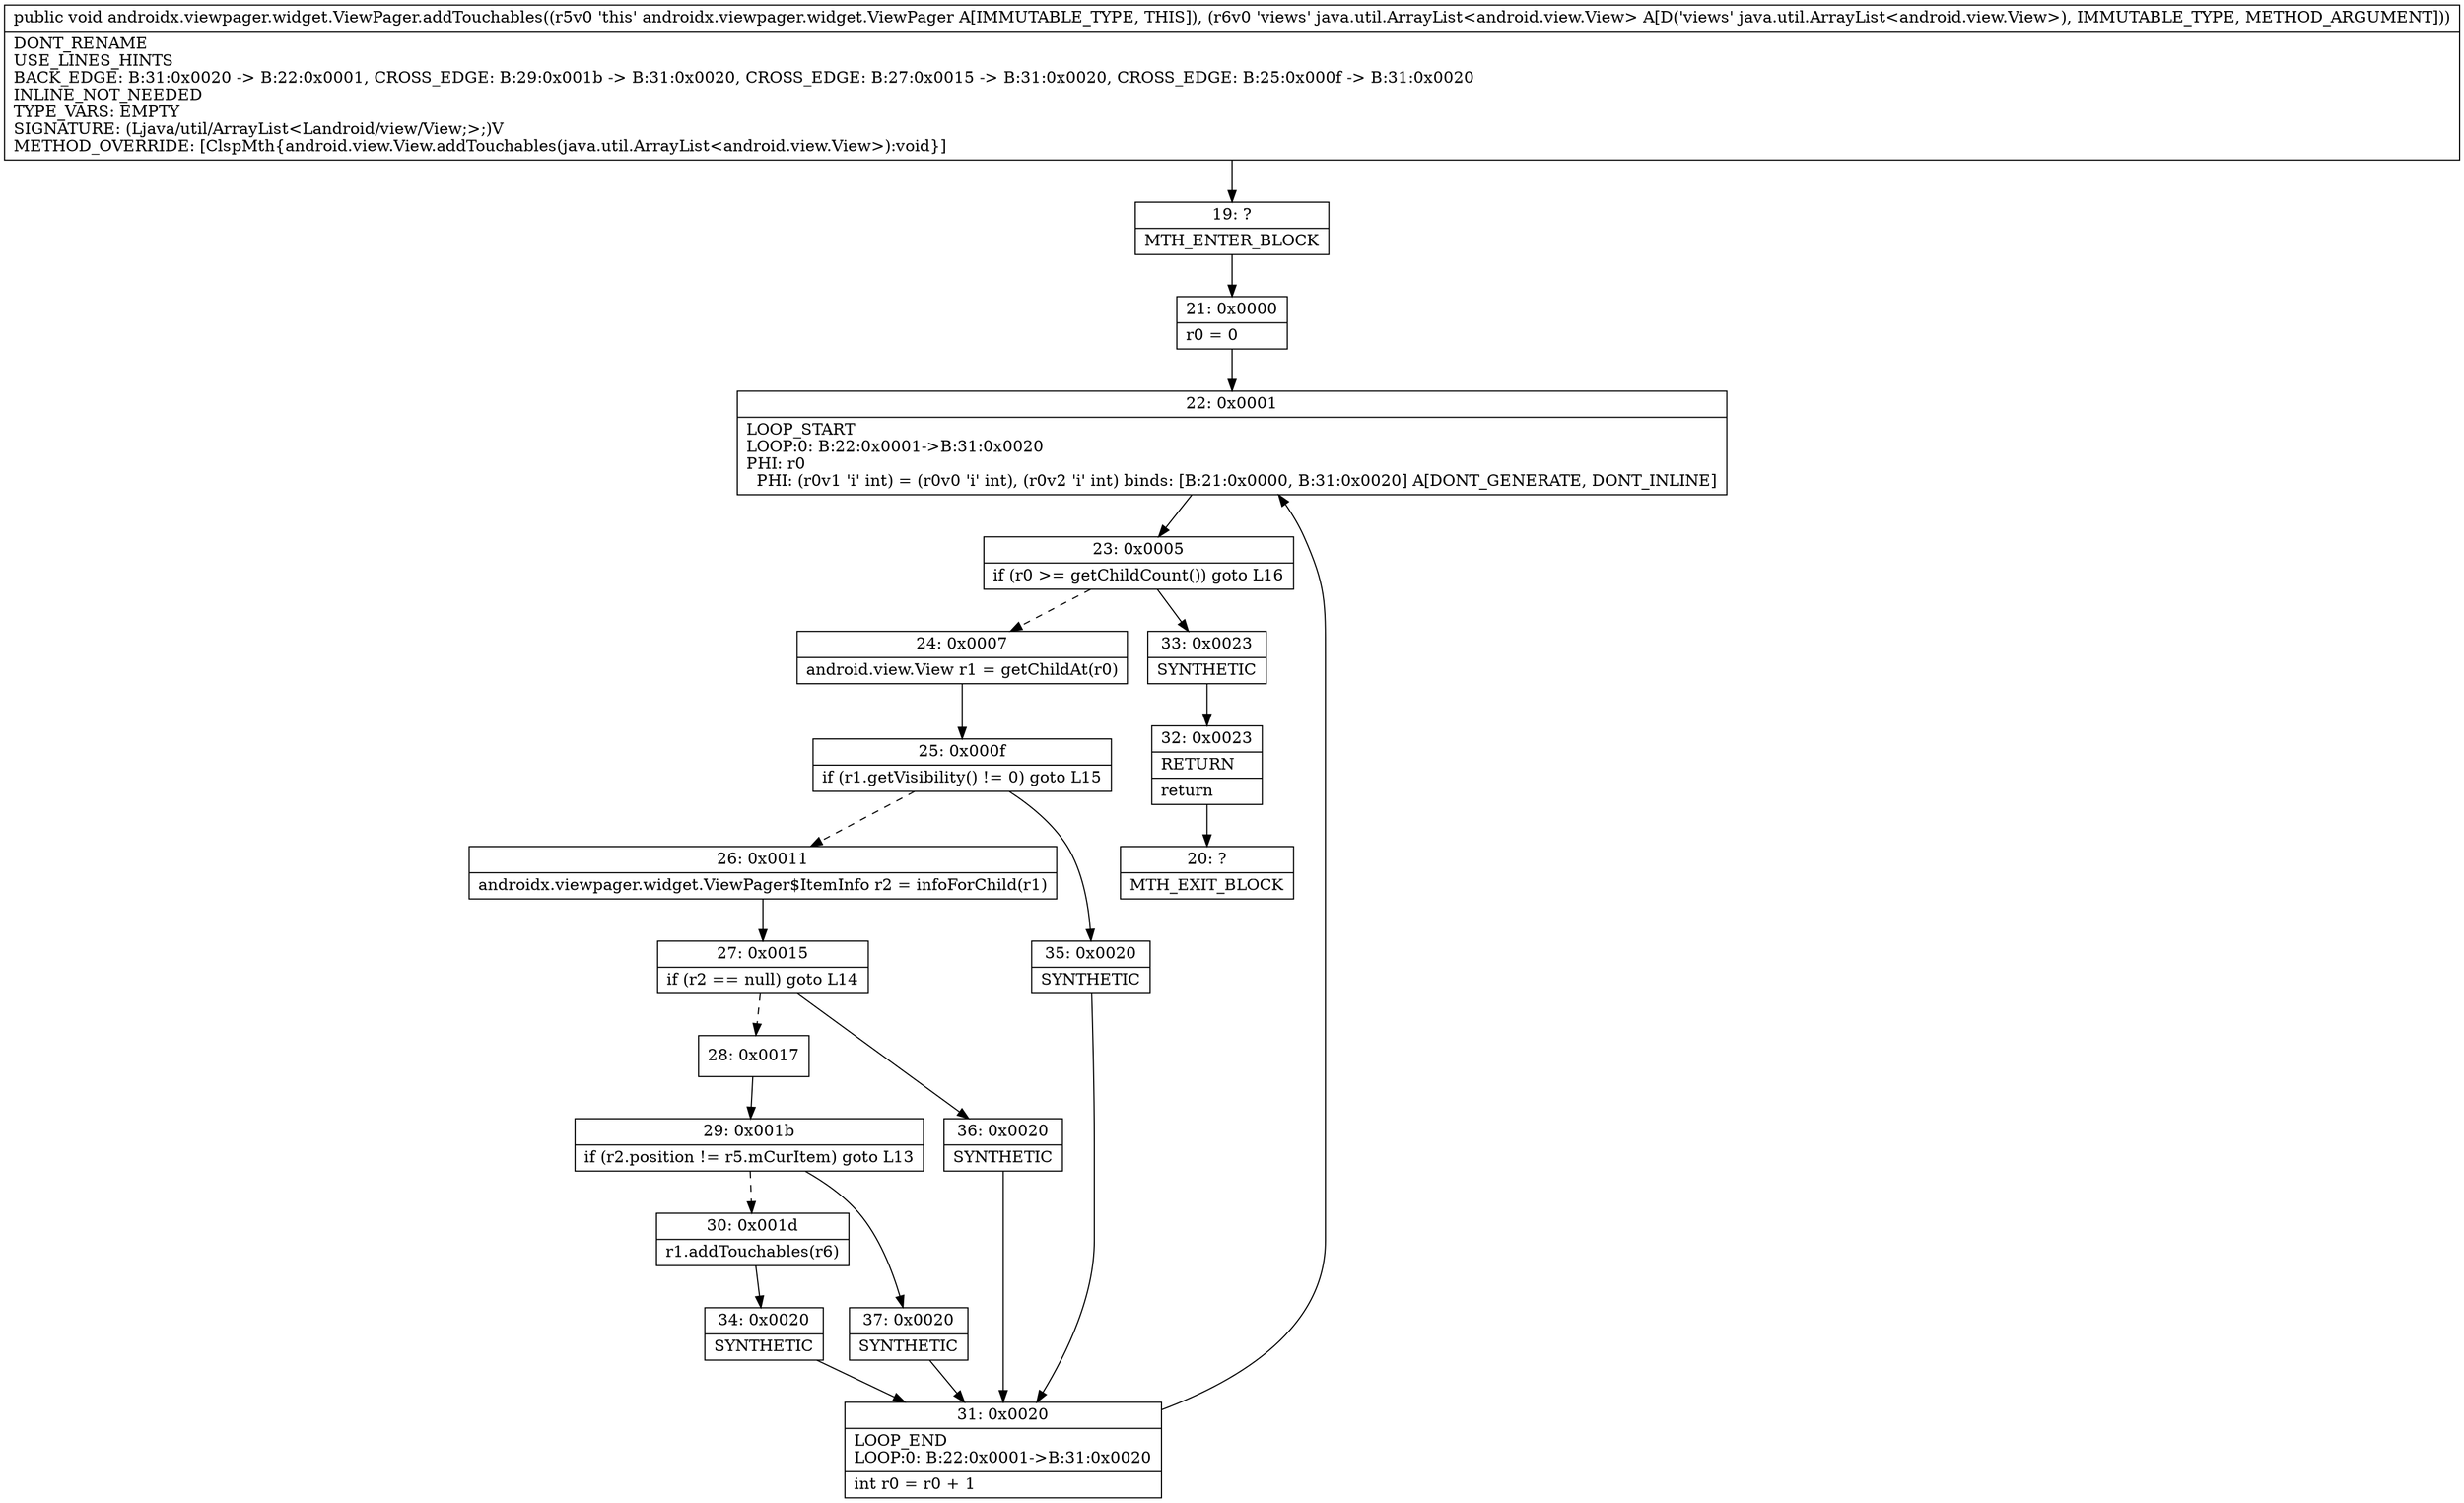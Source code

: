 digraph "CFG forandroidx.viewpager.widget.ViewPager.addTouchables(Ljava\/util\/ArrayList;)V" {
Node_19 [shape=record,label="{19\:\ ?|MTH_ENTER_BLOCK\l}"];
Node_21 [shape=record,label="{21\:\ 0x0000|r0 = 0\l}"];
Node_22 [shape=record,label="{22\:\ 0x0001|LOOP_START\lLOOP:0: B:22:0x0001\-\>B:31:0x0020\lPHI: r0 \l  PHI: (r0v1 'i' int) = (r0v0 'i' int), (r0v2 'i' int) binds: [B:21:0x0000, B:31:0x0020] A[DONT_GENERATE, DONT_INLINE]\l}"];
Node_23 [shape=record,label="{23\:\ 0x0005|if (r0 \>= getChildCount()) goto L16\l}"];
Node_24 [shape=record,label="{24\:\ 0x0007|android.view.View r1 = getChildAt(r0)\l}"];
Node_25 [shape=record,label="{25\:\ 0x000f|if (r1.getVisibility() != 0) goto L15\l}"];
Node_26 [shape=record,label="{26\:\ 0x0011|androidx.viewpager.widget.ViewPager$ItemInfo r2 = infoForChild(r1)\l}"];
Node_27 [shape=record,label="{27\:\ 0x0015|if (r2 == null) goto L14\l}"];
Node_28 [shape=record,label="{28\:\ 0x0017}"];
Node_29 [shape=record,label="{29\:\ 0x001b|if (r2.position != r5.mCurItem) goto L13\l}"];
Node_30 [shape=record,label="{30\:\ 0x001d|r1.addTouchables(r6)\l}"];
Node_34 [shape=record,label="{34\:\ 0x0020|SYNTHETIC\l}"];
Node_31 [shape=record,label="{31\:\ 0x0020|LOOP_END\lLOOP:0: B:22:0x0001\-\>B:31:0x0020\l|int r0 = r0 + 1\l}"];
Node_37 [shape=record,label="{37\:\ 0x0020|SYNTHETIC\l}"];
Node_36 [shape=record,label="{36\:\ 0x0020|SYNTHETIC\l}"];
Node_35 [shape=record,label="{35\:\ 0x0020|SYNTHETIC\l}"];
Node_33 [shape=record,label="{33\:\ 0x0023|SYNTHETIC\l}"];
Node_32 [shape=record,label="{32\:\ 0x0023|RETURN\l|return\l}"];
Node_20 [shape=record,label="{20\:\ ?|MTH_EXIT_BLOCK\l}"];
MethodNode[shape=record,label="{public void androidx.viewpager.widget.ViewPager.addTouchables((r5v0 'this' androidx.viewpager.widget.ViewPager A[IMMUTABLE_TYPE, THIS]), (r6v0 'views' java.util.ArrayList\<android.view.View\> A[D('views' java.util.ArrayList\<android.view.View\>), IMMUTABLE_TYPE, METHOD_ARGUMENT]))  | DONT_RENAME\lUSE_LINES_HINTS\lBACK_EDGE: B:31:0x0020 \-\> B:22:0x0001, CROSS_EDGE: B:29:0x001b \-\> B:31:0x0020, CROSS_EDGE: B:27:0x0015 \-\> B:31:0x0020, CROSS_EDGE: B:25:0x000f \-\> B:31:0x0020\lINLINE_NOT_NEEDED\lTYPE_VARS: EMPTY\lSIGNATURE: (Ljava\/util\/ArrayList\<Landroid\/view\/View;\>;)V\lMETHOD_OVERRIDE: [ClspMth\{android.view.View.addTouchables(java.util.ArrayList\<android.view.View\>):void\}]\l}"];
MethodNode -> Node_19;Node_19 -> Node_21;
Node_21 -> Node_22;
Node_22 -> Node_23;
Node_23 -> Node_24[style=dashed];
Node_23 -> Node_33;
Node_24 -> Node_25;
Node_25 -> Node_26[style=dashed];
Node_25 -> Node_35;
Node_26 -> Node_27;
Node_27 -> Node_28[style=dashed];
Node_27 -> Node_36;
Node_28 -> Node_29;
Node_29 -> Node_30[style=dashed];
Node_29 -> Node_37;
Node_30 -> Node_34;
Node_34 -> Node_31;
Node_31 -> Node_22;
Node_37 -> Node_31;
Node_36 -> Node_31;
Node_35 -> Node_31;
Node_33 -> Node_32;
Node_32 -> Node_20;
}

